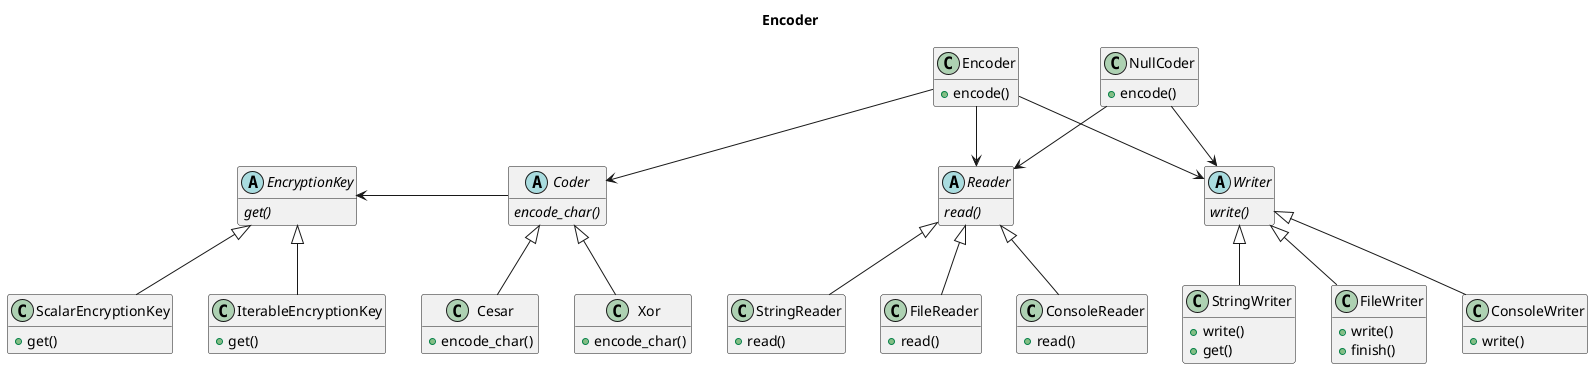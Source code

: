 @startuml
hide empty methods
hide empty attributes

title Encoder

class Encoder {
  +encode()
}

class NullCoder {
  +encode()
}

abstract class Reader {
  {abstract}read()
}

class StringReader {
  +read()
}

class FileReader {
  +read()
}

class ConsoleReader {
  +read()
}

abstract class Writer {
  {abstract}write()
}

class StringWriter {
  +write()
  +get()
}

class FileWriter {
  +write()
  +finish()
}

class ConsoleWriter {
  +write()
}

abstract class Coder {
  {abstract}encode_char()
}

class Cesar {
  +encode_char()
}

class Xor {
  +encode_char()
}

abstract class EncryptionKey {
  {abstract}get()
}

class ScalarEncryptionKey {
  +get()
}

class IterableEncryptionKey {
  +get()
}

Encoder --> Reader
Encoder --> Writer
Encoder --> Coder
Coder -left-> EncryptionKey

NullCoder --> Reader
NullCoder --> Writer

Coder <|-- Cesar
Coder <|-- Xor

Reader <|-- StringReader
Reader <|-- FileReader
Reader <|-- ConsoleReader

Writer <|-- StringWriter
Writer <|-- FileWriter
Writer <|-- ConsoleWriter

EncryptionKey <|-- ScalarEncryptionKey
EncryptionKey <|-- IterableEncryptionKey
@enduml
